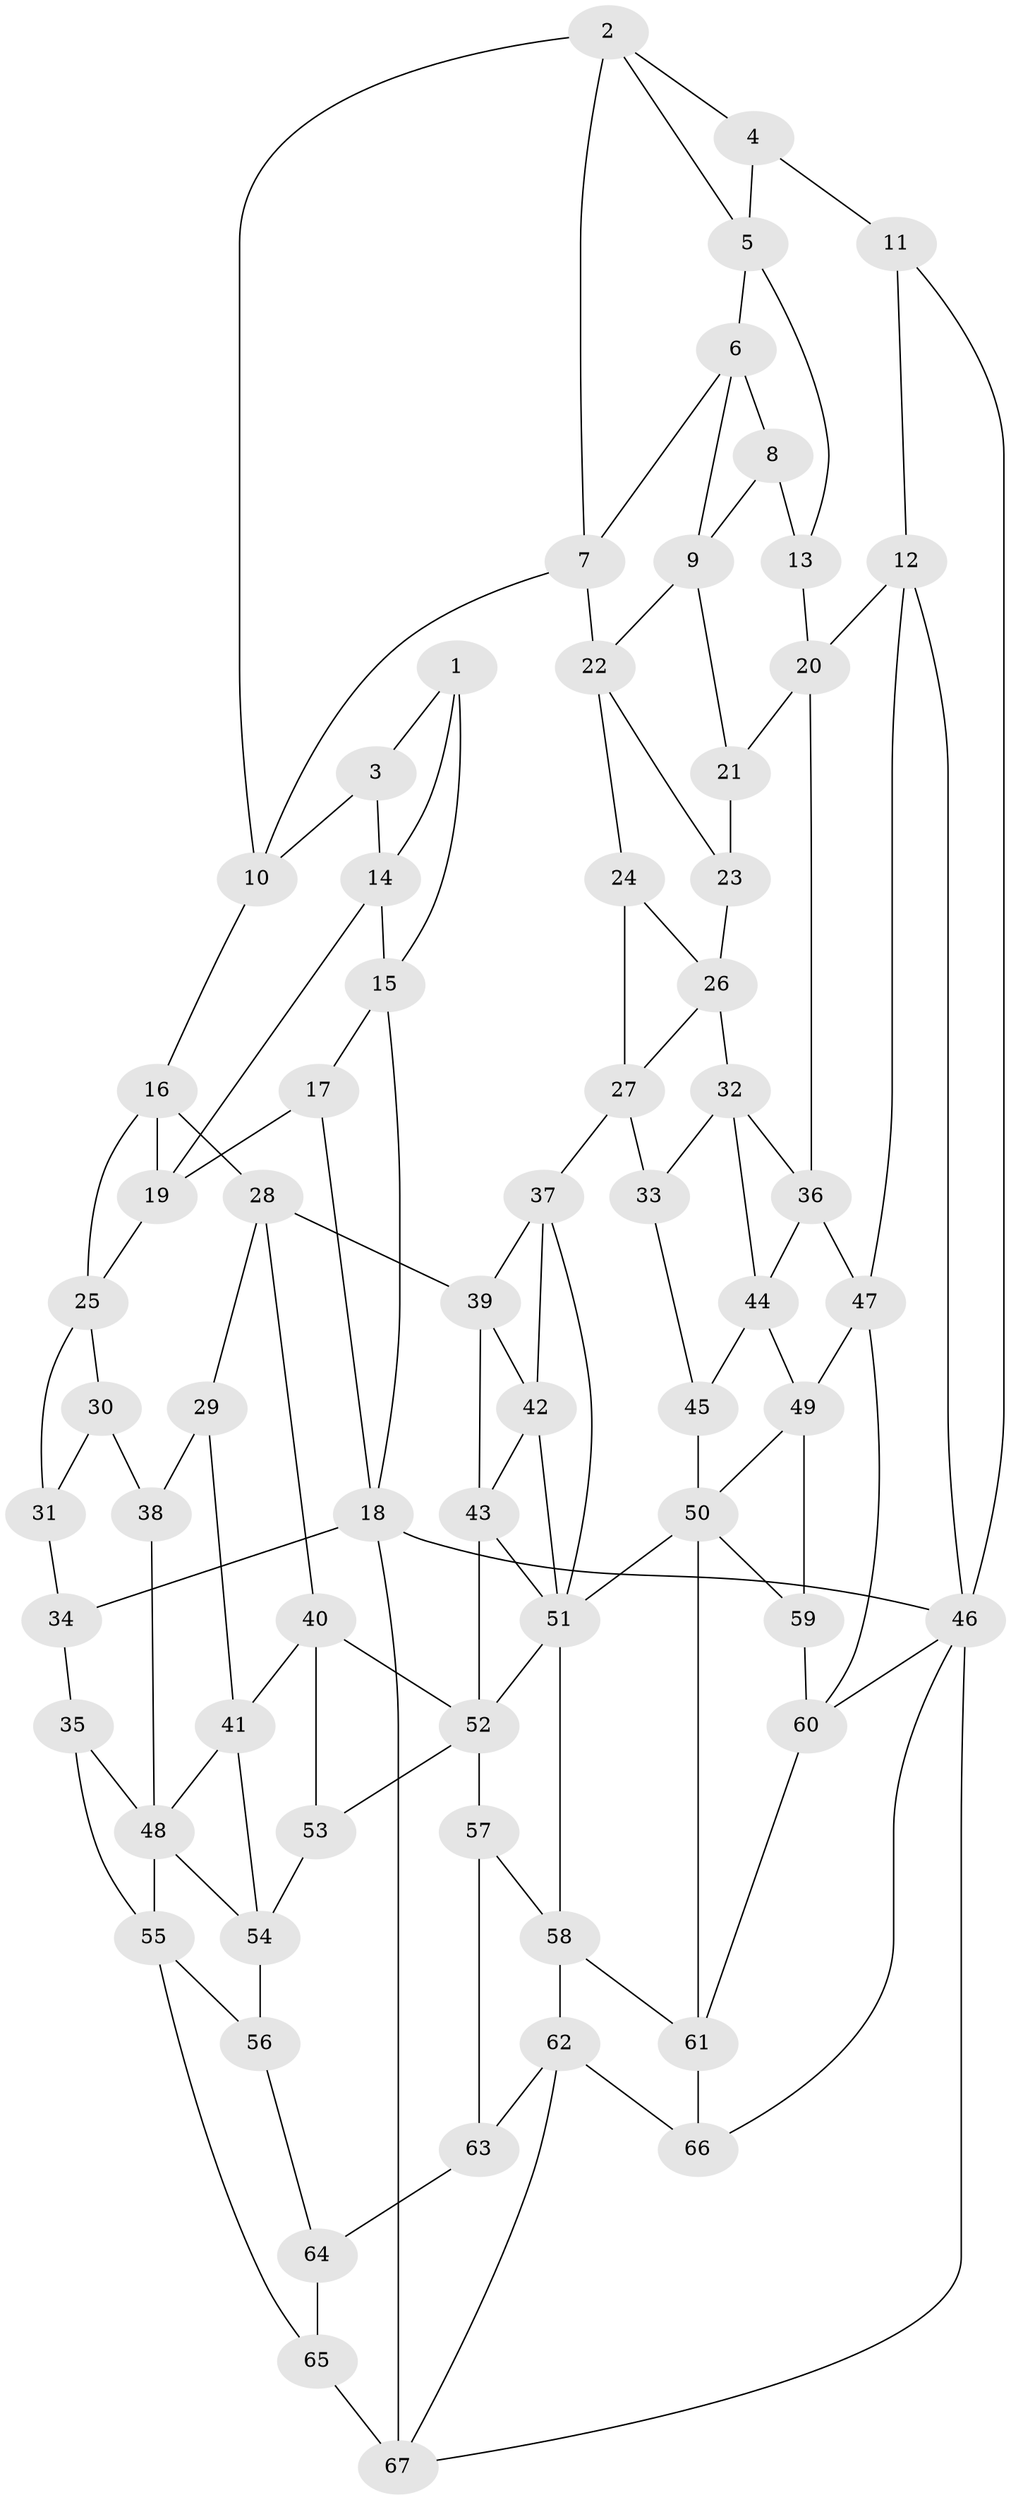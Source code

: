 // original degree distribution, {3: 0.014925373134328358, 4: 0.2462686567164179, 5: 0.5074626865671642, 6: 0.23134328358208955}
// Generated by graph-tools (version 1.1) at 2025/27/03/09/25 03:27:03]
// undirected, 67 vertices, 125 edges
graph export_dot {
graph [start="1"]
  node [color=gray90,style=filled];
  1;
  2;
  3;
  4;
  5;
  6;
  7;
  8;
  9;
  10;
  11;
  12;
  13;
  14;
  15;
  16;
  17;
  18;
  19;
  20;
  21;
  22;
  23;
  24;
  25;
  26;
  27;
  28;
  29;
  30;
  31;
  32;
  33;
  34;
  35;
  36;
  37;
  38;
  39;
  40;
  41;
  42;
  43;
  44;
  45;
  46;
  47;
  48;
  49;
  50;
  51;
  52;
  53;
  54;
  55;
  56;
  57;
  58;
  59;
  60;
  61;
  62;
  63;
  64;
  65;
  66;
  67;
  1 -- 3 [weight=1.0];
  1 -- 14 [weight=1.0];
  1 -- 15 [weight=1.0];
  2 -- 4 [weight=1.0];
  2 -- 5 [weight=1.0];
  2 -- 7 [weight=1.0];
  2 -- 10 [weight=1.0];
  3 -- 10 [weight=1.0];
  3 -- 14 [weight=1.0];
  4 -- 5 [weight=1.0];
  4 -- 11 [weight=2.0];
  5 -- 6 [weight=1.0];
  5 -- 13 [weight=1.0];
  6 -- 7 [weight=1.0];
  6 -- 8 [weight=1.0];
  6 -- 9 [weight=1.0];
  7 -- 10 [weight=1.0];
  7 -- 22 [weight=1.0];
  8 -- 9 [weight=1.0];
  8 -- 13 [weight=2.0];
  9 -- 21 [weight=1.0];
  9 -- 22 [weight=1.0];
  10 -- 16 [weight=1.0];
  11 -- 12 [weight=1.0];
  11 -- 46 [weight=1.0];
  12 -- 20 [weight=1.0];
  12 -- 46 [weight=1.0];
  12 -- 47 [weight=1.0];
  13 -- 20 [weight=1.0];
  14 -- 15 [weight=1.0];
  14 -- 19 [weight=1.0];
  15 -- 17 [weight=1.0];
  15 -- 18 [weight=1.0];
  16 -- 19 [weight=1.0];
  16 -- 25 [weight=1.0];
  16 -- 28 [weight=1.0];
  17 -- 18 [weight=1.0];
  17 -- 19 [weight=1.0];
  18 -- 34 [weight=1.0];
  18 -- 46 [weight=1.0];
  18 -- 67 [weight=1.0];
  19 -- 25 [weight=1.0];
  20 -- 21 [weight=1.0];
  20 -- 36 [weight=1.0];
  21 -- 23 [weight=2.0];
  22 -- 23 [weight=1.0];
  22 -- 24 [weight=1.0];
  23 -- 26 [weight=1.0];
  24 -- 26 [weight=1.0];
  24 -- 27 [weight=1.0];
  25 -- 30 [weight=1.0];
  25 -- 31 [weight=1.0];
  26 -- 27 [weight=1.0];
  26 -- 32 [weight=1.0];
  27 -- 33 [weight=1.0];
  27 -- 37 [weight=1.0];
  28 -- 29 [weight=1.0];
  28 -- 39 [weight=1.0];
  28 -- 40 [weight=1.0];
  29 -- 38 [weight=1.0];
  29 -- 41 [weight=1.0];
  30 -- 31 [weight=1.0];
  30 -- 38 [weight=2.0];
  31 -- 34 [weight=2.0];
  32 -- 33 [weight=1.0];
  32 -- 36 [weight=1.0];
  32 -- 44 [weight=1.0];
  33 -- 45 [weight=1.0];
  34 -- 35 [weight=1.0];
  35 -- 48 [weight=1.0];
  35 -- 55 [weight=1.0];
  36 -- 44 [weight=1.0];
  36 -- 47 [weight=1.0];
  37 -- 39 [weight=1.0];
  37 -- 42 [weight=1.0];
  37 -- 51 [weight=1.0];
  38 -- 48 [weight=1.0];
  39 -- 42 [weight=1.0];
  39 -- 43 [weight=1.0];
  40 -- 41 [weight=1.0];
  40 -- 52 [weight=1.0];
  40 -- 53 [weight=1.0];
  41 -- 48 [weight=1.0];
  41 -- 54 [weight=1.0];
  42 -- 43 [weight=1.0];
  42 -- 51 [weight=1.0];
  43 -- 51 [weight=1.0];
  43 -- 52 [weight=1.0];
  44 -- 45 [weight=1.0];
  44 -- 49 [weight=1.0];
  45 -- 50 [weight=2.0];
  46 -- 60 [weight=1.0];
  46 -- 66 [weight=1.0];
  46 -- 67 [weight=1.0];
  47 -- 49 [weight=1.0];
  47 -- 60 [weight=1.0];
  48 -- 54 [weight=1.0];
  48 -- 55 [weight=1.0];
  49 -- 50 [weight=1.0];
  49 -- 59 [weight=2.0];
  50 -- 51 [weight=1.0];
  50 -- 59 [weight=1.0];
  50 -- 61 [weight=1.0];
  51 -- 52 [weight=1.0];
  51 -- 58 [weight=1.0];
  52 -- 53 [weight=1.0];
  52 -- 57 [weight=2.0];
  53 -- 54 [weight=1.0];
  54 -- 56 [weight=1.0];
  55 -- 56 [weight=1.0];
  55 -- 65 [weight=1.0];
  56 -- 64 [weight=1.0];
  57 -- 58 [weight=1.0];
  57 -- 63 [weight=1.0];
  58 -- 61 [weight=1.0];
  58 -- 62 [weight=1.0];
  59 -- 60 [weight=1.0];
  60 -- 61 [weight=1.0];
  61 -- 66 [weight=1.0];
  62 -- 63 [weight=1.0];
  62 -- 66 [weight=1.0];
  62 -- 67 [weight=1.0];
  63 -- 64 [weight=2.0];
  64 -- 65 [weight=1.0];
  65 -- 67 [weight=2.0];
}
